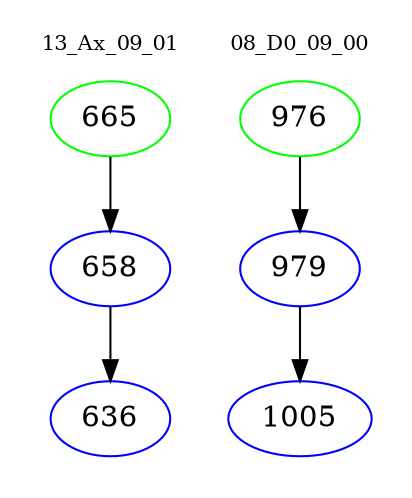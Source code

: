 digraph{
subgraph cluster_0 {
color = white
label = "13_Ax_09_01";
fontsize=10;
T0_665 [label="665", color="green"]
T0_665 -> T0_658 [color="black"]
T0_658 [label="658", color="blue"]
T0_658 -> T0_636 [color="black"]
T0_636 [label="636", color="blue"]
}
subgraph cluster_1 {
color = white
label = "08_D0_09_00";
fontsize=10;
T1_976 [label="976", color="green"]
T1_976 -> T1_979 [color="black"]
T1_979 [label="979", color="blue"]
T1_979 -> T1_1005 [color="black"]
T1_1005 [label="1005", color="blue"]
}
}
